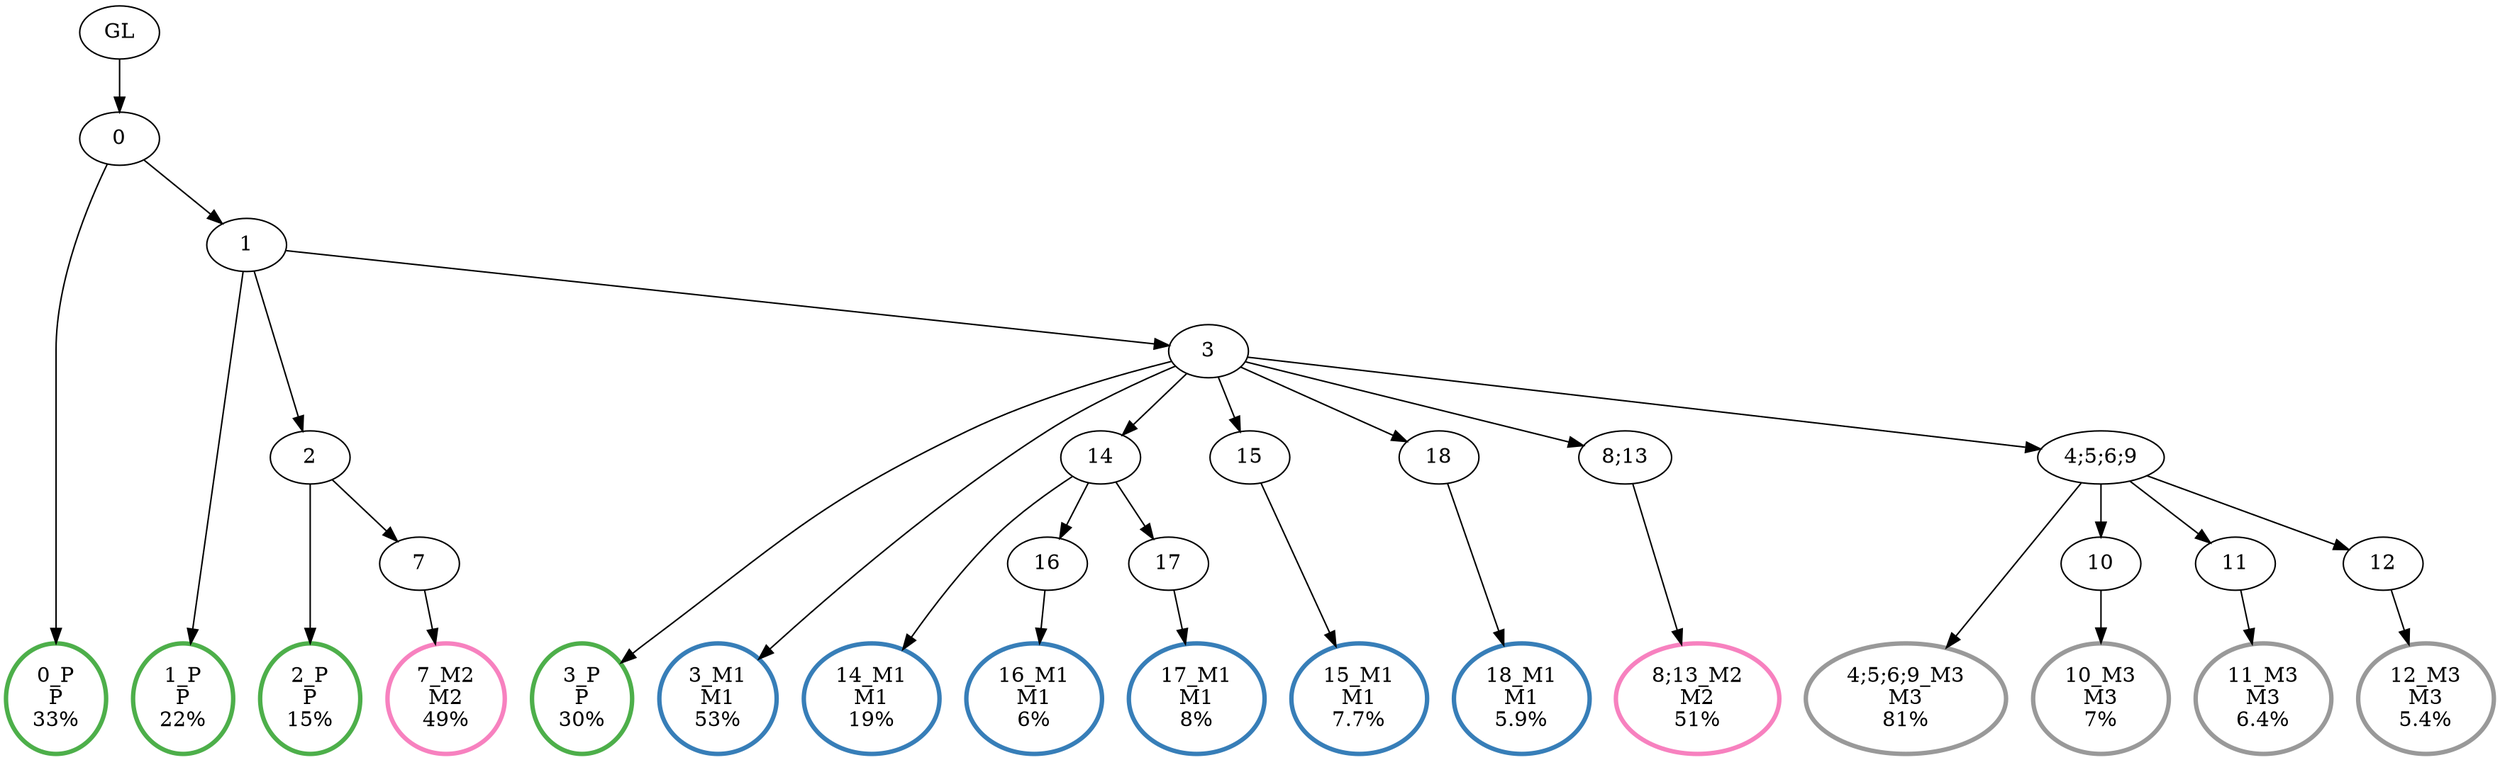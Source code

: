 digraph T {
	{
		rank=same
		29 [penwidth=3,colorscheme=set19,color=3,label="0_P\nP\n33%"]
		27 [penwidth=3,colorscheme=set19,color=3,label="1_P\nP\n22%"]
		25 [penwidth=3,colorscheme=set19,color=3,label="2_P\nP\n15%"]
		23 [penwidth=3,colorscheme=set19,color=3,label="3_P\nP\n30%"]
		22 [penwidth=3,colorscheme=set19,color=2,label="3_M1\nM1\n53%"]
		20 [penwidth=3,colorscheme=set19,color=2,label="14_M1\nM1\n19%"]
		18 [penwidth=3,colorscheme=set19,color=2,label="16_M1\nM1\n6%"]
		16 [penwidth=3,colorscheme=set19,color=2,label="17_M1\nM1\n8%"]
		14 [penwidth=3,colorscheme=set19,color=2,label="15_M1\nM1\n7.7%"]
		12 [penwidth=3,colorscheme=set19,color=2,label="18_M1\nM1\n5.9%"]
		10 [penwidth=3,colorscheme=set19,color=8,label="7_M2\nM2\n49%"]
		8 [penwidth=3,colorscheme=set19,color=8,label="8;13_M2\nM2\n51%"]
		6 [penwidth=3,colorscheme=set19,color=9,label="4;5;6;9_M3\nM3\n81%"]
		4 [penwidth=3,colorscheme=set19,color=9,label="10_M3\nM3\n7%"]
		2 [penwidth=3,colorscheme=set19,color=9,label="11_M3\nM3\n6.4%"]
		0 [penwidth=3,colorscheme=set19,color=9,label="12_M3\nM3\n5.4%"]
	}
	31 [label="GL"]
	30 [label="0"]
	28 [label="1"]
	26 [label="2"]
	24 [label="3"]
	21 [label="14"]
	19 [label="16"]
	17 [label="17"]
	15 [label="15"]
	13 [label="18"]
	11 [label="7"]
	9 [label="8;13"]
	7 [label="4;5;6;9"]
	5 [label="10"]
	3 [label="11"]
	1 [label="12"]
	31 -> 30
	30 -> 29
	30 -> 28
	28 -> 27
	28 -> 26
	28 -> 24
	26 -> 25
	26 -> 11
	24 -> 23
	24 -> 22
	24 -> 21
	24 -> 15
	24 -> 13
	24 -> 9
	24 -> 7
	21 -> 20
	21 -> 19
	21 -> 17
	19 -> 18
	17 -> 16
	15 -> 14
	13 -> 12
	11 -> 10
	9 -> 8
	7 -> 6
	7 -> 5
	7 -> 3
	7 -> 1
	5 -> 4
	3 -> 2
	1 -> 0
}
